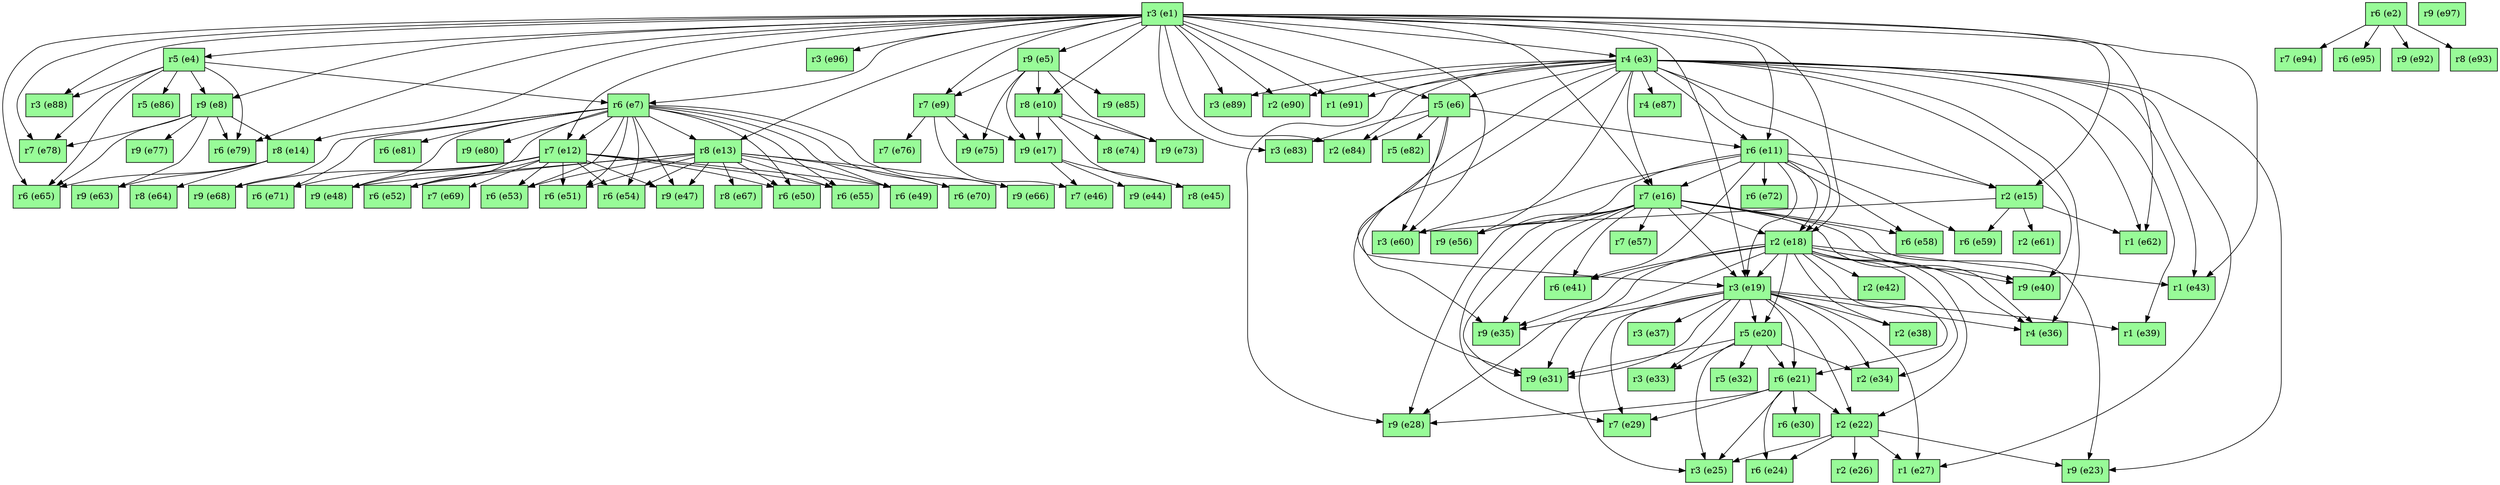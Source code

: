 digraph test {
  e1 -> e60;
  e1 -> e16;
  e1 -> e78;
  e1 -> e12;
  e1 -> e83;
  e1 -> e9;
  e1 -> e88;
  e1 -> e89;
  e1 -> e96;
  e1 -> e6;
  e1 -> e4;
  e1 -> e18;
  e1 -> e15;
  e1 -> e14;
  e1 -> e13;
  e1 -> e84;
  e1 -> e10;
  e1 -> e90;
  e1 -> e91;
  e1 -> e3;
  e1 -> e11;
  e1 -> e8;
  e1 -> e7;
  e1 -> e5;
  e1 -> e65;
  e1 -> e79;
  e1 -> e19;
  e1 -> e43;
  e1 -> e62;
  e2 -> e94;
  e2 -> e95;
  e2 -> e92;
  e2 -> e93;
  e3 -> e16;
  e3 -> e87;
  e3 -> e23;
  e3 -> e27;
  e3 -> e28;
  e3 -> e31;
  e3 -> e35;
  e3 -> e36;
  e3 -> e39;
  e3 -> e40;
  e3 -> e43;
  e3 -> e56;
  e3 -> e62;
  e3 -> e91;
  e3 -> e18;
  e3 -> e15;
  e3 -> e84;
  e3 -> e90;
  e3 -> e6;
  e3 -> e89;
  e3 -> e11;
  e4 -> e8;
  e4 -> e7;
  e4 -> e86;
  e4 -> e65;
  e4 -> e78;
  e4 -> e79;
  e4 -> e88;
  e5 -> e75;
  e5 -> e85;
  e5 -> e10;
  e5 -> e17;
  e5 -> e73;
  e5 -> e9;
  e6 -> e11;
  e6 -> e82;
  e6 -> e84;
  e6 -> e83;
  e6 -> e19;
  e6 -> e60;
  e7 -> e49;
  e7 -> e50;
  e7 -> e55;
  e7 -> e70;
  e7 -> e12;
  e7 -> e81;
  e7 -> e68;
  e7 -> e71;
  e7 -> e80;
  e7 -> e13;
  e7 -> e48;
  e7 -> e52;
  e7 -> e53;
  e7 -> e66;
  e7 -> e51;
  e7 -> e54;
  e7 -> e47;
  e8 -> e77;
  e8 -> e14;
  e8 -> e63;
  e8 -> e78;
  e8 -> e79;
  e8 -> e65;
  e9 -> e46;
  e9 -> e76;
  e9 -> e17;
  e9 -> e75;
  e10 -> e17;
  e10 -> e73;
  e10 -> e74;
  e10 -> e45;
  e11 -> e59;
  e11 -> e60;
  e11 -> e16;
  e11 -> e72;
  e11 -> e56;
  e11 -> e58;
  e11 -> e18;
  e11 -> e15;
  e11 -> e41;
  e11 -> e19;
  e12 -> e69;
  e12 -> e51;
  e12 -> e52;
  e12 -> e53;
  e12 -> e54;
  e12 -> e71;
  e12 -> e47;
  e12 -> e48;
  e12 -> e68;
  e12 -> e49;
  e12 -> e50;
  e12 -> e55;
  e13 -> e47;
  e13 -> e48;
  e13 -> e49;
  e13 -> e50;
  e13 -> e51;
  e13 -> e52;
  e13 -> e53;
  e13 -> e54;
  e13 -> e55;
  e13 -> e66;
  e13 -> e67;
  e13 -> e70;
  e14 -> e63;
  e14 -> e64;
  e14 -> e65;
  e15 -> e59;
  e15 -> e61;
  e15 -> e60;
  e15 -> e62;
  e16 -> e19;
  e16 -> e57;
  e16 -> e41;
  e16 -> e58;
  e16 -> e23;
  e16 -> e28;
  e16 -> e29;
  e16 -> e31;
  e16 -> e35;
  e16 -> e36;
  e16 -> e40;
  e16 -> e56;
  e16 -> e18;
  e17 -> e44;
  e17 -> e45;
  e17 -> e46;
  e18 -> e31;
  e18 -> e21;
  e18 -> e34;
  e18 -> e35;
  e18 -> e36;
  e18 -> e38;
  e18 -> e40;
  e18 -> e41;
  e18 -> e42;
  e18 -> e20;
  e18 -> e19;
  e18 -> e43;
  e18 -> e28;
  e18 -> e22;
  e19 -> e25;
  e19 -> e29;
  e19 -> e33;
  e19 -> e37;
  e19 -> e20;
  e19 -> e22;
  e19 -> e34;
  e19 -> e38;
  e19 -> e39;
  e19 -> e36;
  e19 -> e31;
  e19 -> e21;
  e19 -> e35;
  e19 -> e27;
  e20 -> e31;
  e20 -> e21;
  e20 -> e32;
  e20 -> e34;
  e20 -> e33;
  e20 -> e25;
  e21 -> e24;
  e21 -> e25;
  e21 -> e29;
  e21 -> e30;
  e21 -> e28;
  e21 -> e22;
  e22 -> e23;
  e22 -> e24;
  e22 -> e26;
  e22 -> e25;
  e22 -> e27;
  e1 [fillcolor=palegreen label="r3 (e1)" shape=box style=filled];
  e2 [fillcolor=palegreen label="r6 (e2)" shape=box style=filled];
  e3 [fillcolor=palegreen label="r4 (e3)" shape=box style=filled];
  e4 [fillcolor=palegreen label="r5 (e4)" shape=box style=filled];
  e5 [fillcolor=palegreen label="r9 (e5)" shape=box style=filled];
  e6 [fillcolor=palegreen label="r5 (e6)" shape=box style=filled];
  e7 [fillcolor=palegreen label="r6 (e7)" shape=box style=filled];
  e8 [fillcolor=palegreen label="r9 (e8)" shape=box style=filled];
  e9 [fillcolor=palegreen label="r7 (e9)" shape=box style=filled];
  e10 [fillcolor=palegreen label="r8 (e10)" shape=box style=filled];
  e11 [fillcolor=palegreen label="r6 (e11)" shape=box style=filled];
  e12 [fillcolor=palegreen label="r7 (e12)" shape=box style=filled];
  e13 [fillcolor=palegreen label="r8 (e13)" shape=box style=filled];
  e14 [fillcolor=palegreen label="r8 (e14)" shape=box style=filled];
  e15 [fillcolor=palegreen label="r2 (e15)" shape=box style=filled];
  e16 [fillcolor=palegreen label="r7 (e16)" shape=box style=filled];
  e17 [fillcolor=palegreen label="r9 (e17)" shape=box style=filled];
  e18 [fillcolor=palegreen label="r2 (e18)" shape=box style=filled];
  e19 [fillcolor=palegreen label="r3 (e19)" shape=box style=filled];
  e20 [fillcolor=palegreen label="r5 (e20)" shape=box style=filled];
  e21 [fillcolor=palegreen label="r6 (e21)" shape=box style=filled];
  e22 [fillcolor=palegreen label="r2 (e22)" shape=box style=filled];
  e23 [fillcolor=palegreen label="r9 (e23)" shape=box style=filled];
  e24 [fillcolor=palegreen label="r6 (e24)" shape=box style=filled];
  e25 [fillcolor=palegreen label="r3 (e25)" shape=box style=filled];
  e26 [fillcolor=palegreen label="r2 (e26)" shape=box style=filled];
  e27 [fillcolor=palegreen label="r1 (e27)" shape=box style=filled];
  e28 [fillcolor=palegreen label="r9 (e28)" shape=box style=filled];
  e29 [fillcolor=palegreen label="r7 (e29)" shape=box style=filled];
  e30 [fillcolor=palegreen label="r6 (e30)" shape=box style=filled];
  e31 [fillcolor=palegreen label="r9 (e31)" shape=box style=filled];
  e32 [fillcolor=palegreen label="r5 (e32)" shape=box style=filled];
  e33 [fillcolor=palegreen label="r3 (e33)" shape=box style=filled];
  e34 [fillcolor=palegreen label="r2 (e34)" shape=box style=filled];
  e35 [fillcolor=palegreen label="r9 (e35)" shape=box style=filled];
  e36 [fillcolor=palegreen label="r4 (e36)" shape=box style=filled];
  e37 [fillcolor=palegreen label="r3 (e37)" shape=box style=filled];
  e38 [fillcolor=palegreen label="r2 (e38)" shape=box style=filled];
  e39 [fillcolor=palegreen label="r1 (e39)" shape=box style=filled];
  e40 [fillcolor=palegreen label="r9 (e40)" shape=box style=filled];
  e41 [fillcolor=palegreen label="r6 (e41)" shape=box style=filled];
  e42 [fillcolor=palegreen label="r2 (e42)" shape=box style=filled];
  e43 [fillcolor=palegreen label="r1 (e43)" shape=box style=filled];
  e44 [fillcolor=palegreen label="r9 (e44)" shape=box style=filled];
  e45 [fillcolor=palegreen label="r8 (e45)" shape=box style=filled];
  e46 [fillcolor=palegreen label="r7 (e46)" shape=box style=filled];
  e47 [fillcolor=palegreen label="r9 (e47)" shape=box style=filled];
  e48 [fillcolor=palegreen label="r9 (e48)" shape=box style=filled];
  e49 [fillcolor=palegreen label="r6 (e49)" shape=box style=filled];
  e50 [fillcolor=palegreen label="r6 (e50)" shape=box style=filled];
  e51 [fillcolor=palegreen label="r6 (e51)" shape=box style=filled];
  e52 [fillcolor=palegreen label="r6 (e52)" shape=box style=filled];
  e53 [fillcolor=palegreen label="r6 (e53)" shape=box style=filled];
  e54 [fillcolor=palegreen label="r6 (e54)" shape=box style=filled];
  e55 [fillcolor=palegreen label="r6 (e55)" shape=box style=filled];
  e56 [fillcolor=palegreen label="r9 (e56)" shape=box style=filled];
  e57 [fillcolor=palegreen label="r7 (e57)" shape=box style=filled];
  e58 [fillcolor=palegreen label="r6 (e58)" shape=box style=filled];
  e59 [fillcolor=palegreen label="r6 (e59)" shape=box style=filled];
  e60 [fillcolor=palegreen label="r3 (e60)" shape=box style=filled];
  e61 [fillcolor=palegreen label="r2 (e61)" shape=box style=filled];
  e62 [fillcolor=palegreen label="r1 (e62)" shape=box style=filled];
  e63 [fillcolor=palegreen label="r9 (e63)" shape=box style=filled];
  e64 [fillcolor=palegreen label="r8 (e64)" shape=box style=filled];
  e65 [fillcolor=palegreen label="r6 (e65)" shape=box style=filled];
  e66 [fillcolor=palegreen label="r9 (e66)" shape=box style=filled];
  e67 [fillcolor=palegreen label="r8 (e67)" shape=box style=filled];
  e68 [fillcolor=palegreen label="r9 (e68)" shape=box style=filled];
  e69 [fillcolor=palegreen label="r7 (e69)" shape=box style=filled];
  e70 [fillcolor=palegreen label="r6 (e70)" shape=box style=filled];
  e71 [fillcolor=palegreen label="r6 (e71)" shape=box style=filled];
  e72 [fillcolor=palegreen label="r6 (e72)" shape=box style=filled];
  e73 [fillcolor=palegreen label="r9 (e73)" shape=box style=filled];
  e74 [fillcolor=palegreen label="r8 (e74)" shape=box style=filled];
  e75 [fillcolor=palegreen label="r9 (e75)" shape=box style=filled];
  e76 [fillcolor=palegreen label="r7 (e76)" shape=box style=filled];
  e77 [fillcolor=palegreen label="r9 (e77)" shape=box style=filled];
  e78 [fillcolor=palegreen label="r7 (e78)" shape=box style=filled];
  e79 [fillcolor=palegreen label="r6 (e79)" shape=box style=filled];
  e80 [fillcolor=palegreen label="r9 (e80)" shape=box style=filled];
  e81 [fillcolor=palegreen label="r6 (e81)" shape=box style=filled];
  e82 [fillcolor=palegreen label="r5 (e82)" shape=box style=filled];
  e83 [fillcolor=palegreen label="r3 (e83)" shape=box style=filled];
  e84 [fillcolor=palegreen label="r2 (e84)" shape=box style=filled];
  e85 [fillcolor=palegreen label="r9 (e85)" shape=box style=filled];
  e86 [fillcolor=palegreen label="r5 (e86)" shape=box style=filled];
  e87 [fillcolor=palegreen label="r4 (e87)" shape=box style=filled];
  e88 [fillcolor=palegreen label="r3 (e88)" shape=box style=filled];
  e89 [fillcolor=palegreen label="r3 (e89)" shape=box style=filled];
  e90 [fillcolor=palegreen label="r2 (e90)" shape=box style=filled];
  e91 [fillcolor=palegreen label="r1 (e91)" shape=box style=filled];
  e92 [fillcolor=palegreen label="r9 (e92)" shape=box style=filled];
  e93 [fillcolor=palegreen label="r8 (e93)" shape=box style=filled];
  e94 [fillcolor=palegreen label="r7 (e94)" shape=box style=filled];
  e95 [fillcolor=palegreen label="r6 (e95)" shape=box style=filled];
  e96 [fillcolor=palegreen label="r3 (e96)" shape=box style=filled];
  e97 [fillcolor=palegreen label="r9 (e97)" shape=box style=filled];
}
